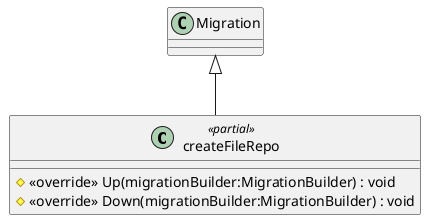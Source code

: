 @startuml
class createFileRepo <<partial>> {
    # <<override>> Up(migrationBuilder:MigrationBuilder) : void
    # <<override>> Down(migrationBuilder:MigrationBuilder) : void
}
Migration <|-- createFileRepo
@enduml
